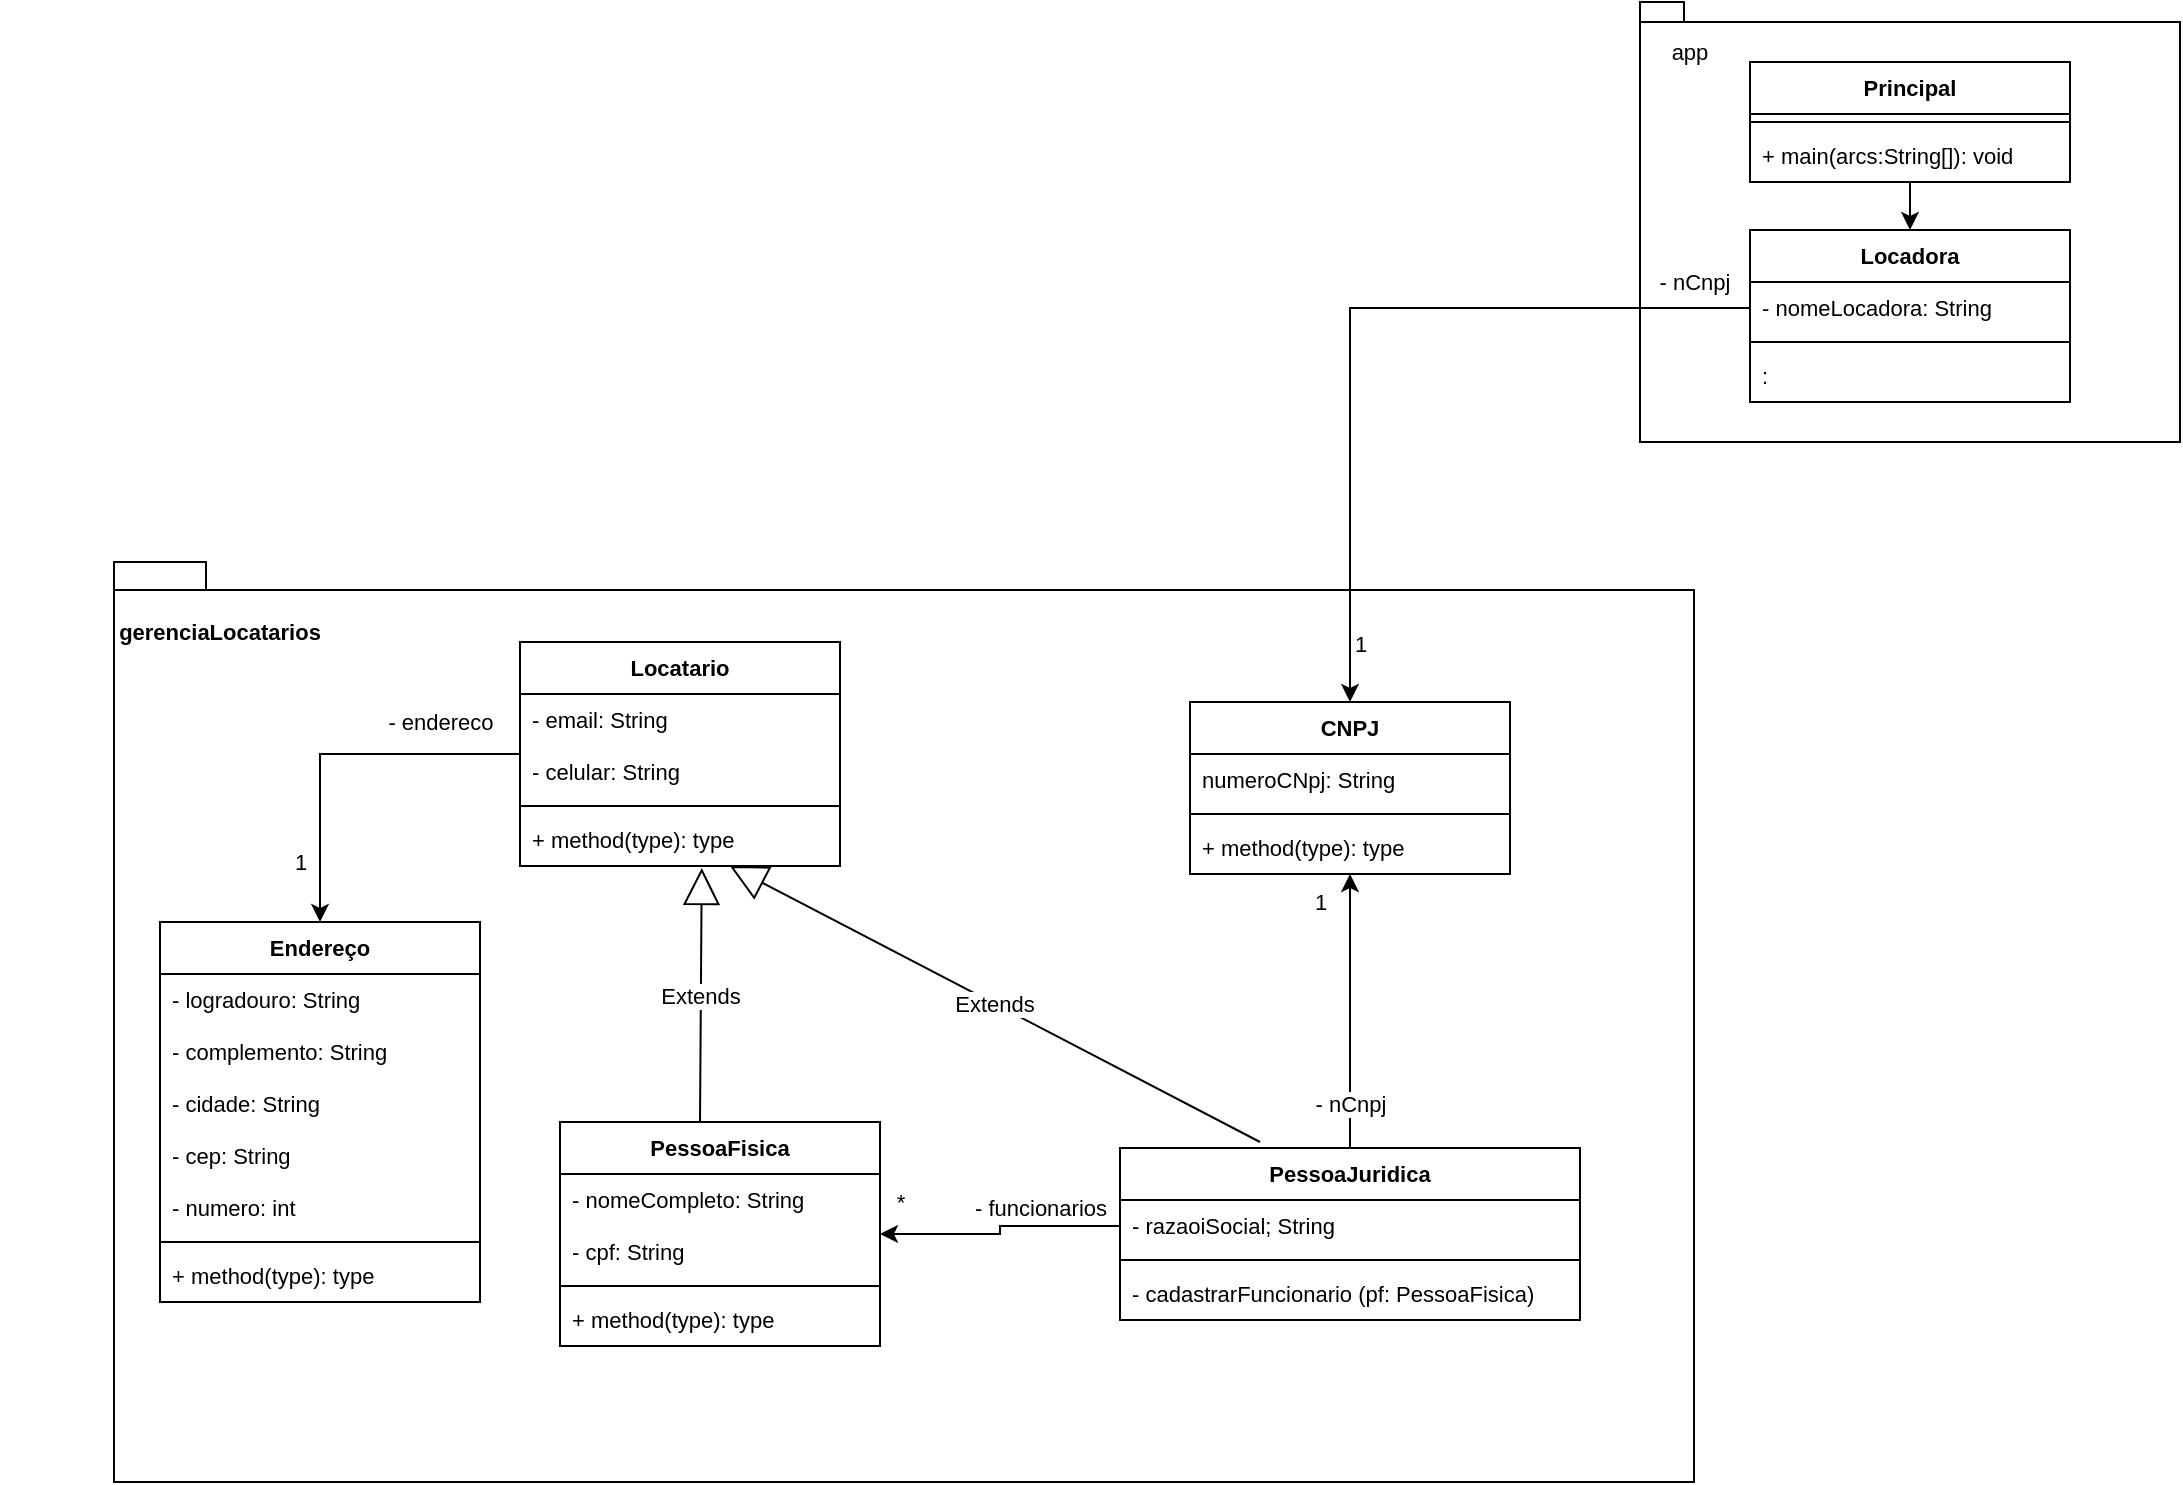 <mxfile version="16.6.4" type="device"><diagram id="C5RBs43oDa-KdzZeNtuy" name="Page-1"><mxGraphModel dx="1695" dy="1629" grid="1" gridSize="10" guides="1" tooltips="1" connect="1" arrows="1" fold="1" page="1" pageScale="1" pageWidth="827" pageHeight="1169" math="0" shadow="0"><root><mxCell id="WIyWlLk6GJQsqaUBKTNV-0"/><mxCell id="WIyWlLk6GJQsqaUBKTNV-1" parent="WIyWlLk6GJQsqaUBKTNV-0"/><mxCell id="60CtqYvr-XfovUEwotvY-2" value="" style="shape=folder;fontStyle=0;spacingTop=10;tabWidth=40;tabHeight=14;tabPosition=left;html=1;fontSize=11;" parent="WIyWlLk6GJQsqaUBKTNV-1" vertex="1"><mxGeometry x="37" y="80" width="790" height="460" as="geometry"/></mxCell><mxCell id="60CtqYvr-XfovUEwotvY-3" value="&lt;b&gt;gerenciaLocatarios&lt;/b&gt;" style="text;html=1;strokeColor=none;fillColor=none;align=center;verticalAlign=middle;whiteSpace=wrap;rounded=0;fontSize=11;" parent="WIyWlLk6GJQsqaUBKTNV-1" vertex="1"><mxGeometry x="-20" y="100" width="220" height="30" as="geometry"/></mxCell><mxCell id="wpkVDxF6oWRX6tYwEWCK-13" style="edgeStyle=orthogonalEdgeStyle;rounded=0;orthogonalLoop=1;jettySize=auto;html=1;fontSize=11;" parent="WIyWlLk6GJQsqaUBKTNV-1" source="60CtqYvr-XfovUEwotvY-4" target="wpkVDxF6oWRX6tYwEWCK-5" edge="1"><mxGeometry relative="1" as="geometry"/></mxCell><mxCell id="wpkVDxF6oWRX6tYwEWCK-14" value="- endereco" style="edgeLabel;html=1;align=center;verticalAlign=middle;resizable=0;points=[];fontSize=11;" parent="wpkVDxF6oWRX6tYwEWCK-13" vertex="1" connectable="0"><mxGeometry x="-0.696" relative="1" as="geometry"><mxPoint x="-12" y="-16" as="offset"/></mxGeometry></mxCell><mxCell id="wpkVDxF6oWRX6tYwEWCK-15" value="1" style="edgeLabel;html=1;align=center;verticalAlign=middle;resizable=0;points=[];fontSize=11;" parent="wpkVDxF6oWRX6tYwEWCK-13" vertex="1" connectable="0"><mxGeometry x="0.668" y="-3" relative="1" as="geometry"><mxPoint x="-7" as="offset"/></mxGeometry></mxCell><mxCell id="60CtqYvr-XfovUEwotvY-4" value="Locatario" style="swimlane;fontStyle=1;align=center;verticalAlign=top;childLayout=stackLayout;horizontal=1;startSize=26;horizontalStack=0;resizeParent=1;resizeParentMax=0;resizeLast=0;collapsible=1;marginBottom=0;fontSize=11;" parent="WIyWlLk6GJQsqaUBKTNV-1" vertex="1"><mxGeometry x="240" y="120" width="160" height="112" as="geometry"/></mxCell><mxCell id="60CtqYvr-XfovUEwotvY-5" value="- email: String" style="text;strokeColor=none;fillColor=none;align=left;verticalAlign=top;spacingLeft=4;spacingRight=4;overflow=hidden;rotatable=0;points=[[0,0.5],[1,0.5]];portConstraint=eastwest;fontSize=11;" parent="60CtqYvr-XfovUEwotvY-4" vertex="1"><mxGeometry y="26" width="160" height="26" as="geometry"/></mxCell><mxCell id="wpkVDxF6oWRX6tYwEWCK-0" value="- celular: String" style="text;strokeColor=none;fillColor=none;align=left;verticalAlign=top;spacingLeft=4;spacingRight=4;overflow=hidden;rotatable=0;points=[[0,0.5],[1,0.5]];portConstraint=eastwest;fontSize=11;" parent="60CtqYvr-XfovUEwotvY-4" vertex="1"><mxGeometry y="52" width="160" height="26" as="geometry"/></mxCell><mxCell id="60CtqYvr-XfovUEwotvY-6" value="" style="line;strokeWidth=1;fillColor=none;align=left;verticalAlign=middle;spacingTop=-1;spacingLeft=3;spacingRight=3;rotatable=0;labelPosition=right;points=[];portConstraint=eastwest;fontSize=11;" parent="60CtqYvr-XfovUEwotvY-4" vertex="1"><mxGeometry y="78" width="160" height="8" as="geometry"/></mxCell><mxCell id="60CtqYvr-XfovUEwotvY-7" value="+ method(type): type" style="text;strokeColor=none;fillColor=none;align=left;verticalAlign=top;spacingLeft=4;spacingRight=4;overflow=hidden;rotatable=0;points=[[0,0.5],[1,0.5]];portConstraint=eastwest;fontSize=11;" parent="60CtqYvr-XfovUEwotvY-4" vertex="1"><mxGeometry y="86" width="160" height="26" as="geometry"/></mxCell><mxCell id="wpkVDxF6oWRX6tYwEWCK-5" value="Endereço" style="swimlane;fontStyle=1;align=center;verticalAlign=top;childLayout=stackLayout;horizontal=1;startSize=26;horizontalStack=0;resizeParent=1;resizeParentMax=0;resizeLast=0;collapsible=1;marginBottom=0;fontSize=11;" parent="WIyWlLk6GJQsqaUBKTNV-1" vertex="1"><mxGeometry x="60" y="260" width="160" height="190" as="geometry"/></mxCell><mxCell id="wpkVDxF6oWRX6tYwEWCK-6" value="- logradouro: String" style="text;strokeColor=none;fillColor=none;align=left;verticalAlign=top;spacingLeft=4;spacingRight=4;overflow=hidden;rotatable=0;points=[[0,0.5],[1,0.5]];portConstraint=eastwest;fontSize=11;" parent="wpkVDxF6oWRX6tYwEWCK-5" vertex="1"><mxGeometry y="26" width="160" height="26" as="geometry"/></mxCell><mxCell id="wpkVDxF6oWRX6tYwEWCK-9" value="- complemento: String" style="text;strokeColor=none;fillColor=none;align=left;verticalAlign=top;spacingLeft=4;spacingRight=4;overflow=hidden;rotatable=0;points=[[0,0.5],[1,0.5]];portConstraint=eastwest;fontSize=11;" parent="wpkVDxF6oWRX6tYwEWCK-5" vertex="1"><mxGeometry y="52" width="160" height="26" as="geometry"/></mxCell><mxCell id="wpkVDxF6oWRX6tYwEWCK-10" value="- cidade: String" style="text;strokeColor=none;fillColor=none;align=left;verticalAlign=top;spacingLeft=4;spacingRight=4;overflow=hidden;rotatable=0;points=[[0,0.5],[1,0.5]];portConstraint=eastwest;fontSize=11;" parent="wpkVDxF6oWRX6tYwEWCK-5" vertex="1"><mxGeometry y="78" width="160" height="26" as="geometry"/></mxCell><mxCell id="wpkVDxF6oWRX6tYwEWCK-11" value="- cep: String" style="text;strokeColor=none;fillColor=none;align=left;verticalAlign=top;spacingLeft=4;spacingRight=4;overflow=hidden;rotatable=0;points=[[0,0.5],[1,0.5]];portConstraint=eastwest;fontSize=11;" parent="wpkVDxF6oWRX6tYwEWCK-5" vertex="1"><mxGeometry y="104" width="160" height="26" as="geometry"/></mxCell><mxCell id="wpkVDxF6oWRX6tYwEWCK-12" value="- numero: int" style="text;strokeColor=none;fillColor=none;align=left;verticalAlign=top;spacingLeft=4;spacingRight=4;overflow=hidden;rotatable=0;points=[[0,0.5],[1,0.5]];portConstraint=eastwest;fontSize=11;" parent="wpkVDxF6oWRX6tYwEWCK-5" vertex="1"><mxGeometry y="130" width="160" height="26" as="geometry"/></mxCell><mxCell id="wpkVDxF6oWRX6tYwEWCK-7" value="" style="line;strokeWidth=1;fillColor=none;align=left;verticalAlign=middle;spacingTop=-1;spacingLeft=3;spacingRight=3;rotatable=0;labelPosition=right;points=[];portConstraint=eastwest;fontSize=11;" parent="wpkVDxF6oWRX6tYwEWCK-5" vertex="1"><mxGeometry y="156" width="160" height="8" as="geometry"/></mxCell><mxCell id="wpkVDxF6oWRX6tYwEWCK-8" value="+ method(type): type" style="text;strokeColor=none;fillColor=none;align=left;verticalAlign=top;spacingLeft=4;spacingRight=4;overflow=hidden;rotatable=0;points=[[0,0.5],[1,0.5]];portConstraint=eastwest;fontSize=11;" parent="wpkVDxF6oWRX6tYwEWCK-5" vertex="1"><mxGeometry y="164" width="160" height="26" as="geometry"/></mxCell><mxCell id="wpkVDxF6oWRX6tYwEWCK-16" value="PessoaFisica" style="swimlane;fontStyle=1;align=center;verticalAlign=top;childLayout=stackLayout;horizontal=1;startSize=26;horizontalStack=0;resizeParent=1;resizeParentMax=0;resizeLast=0;collapsible=1;marginBottom=0;fontSize=11;" parent="WIyWlLk6GJQsqaUBKTNV-1" vertex="1"><mxGeometry x="260" y="360" width="160" height="112" as="geometry"/></mxCell><mxCell id="wpkVDxF6oWRX6tYwEWCK-39" value="Extends" style="endArrow=block;endSize=16;endFill=0;html=1;rounded=0;fontSize=11;entryX=0.568;entryY=1.038;entryDx=0;entryDy=0;entryPerimeter=0;" parent="wpkVDxF6oWRX6tYwEWCK-16" target="60CtqYvr-XfovUEwotvY-7" edge="1"><mxGeometry width="160" relative="1" as="geometry"><mxPoint x="70" as="sourcePoint"/><mxPoint x="150" y="-60" as="targetPoint"/></mxGeometry></mxCell><mxCell id="wpkVDxF6oWRX6tYwEWCK-17" value="- nomeCompleto: String" style="text;strokeColor=none;fillColor=none;align=left;verticalAlign=top;spacingLeft=4;spacingRight=4;overflow=hidden;rotatable=0;points=[[0,0.5],[1,0.5]];portConstraint=eastwest;fontSize=11;" parent="wpkVDxF6oWRX6tYwEWCK-16" vertex="1"><mxGeometry y="26" width="160" height="26" as="geometry"/></mxCell><mxCell id="wpkVDxF6oWRX6tYwEWCK-20" value="- cpf: String" style="text;strokeColor=none;fillColor=none;align=left;verticalAlign=top;spacingLeft=4;spacingRight=4;overflow=hidden;rotatable=0;points=[[0,0.5],[1,0.5]];portConstraint=eastwest;fontSize=11;" parent="wpkVDxF6oWRX6tYwEWCK-16" vertex="1"><mxGeometry y="52" width="160" height="26" as="geometry"/></mxCell><mxCell id="wpkVDxF6oWRX6tYwEWCK-18" value="" style="line;strokeWidth=1;fillColor=none;align=left;verticalAlign=middle;spacingTop=-1;spacingLeft=3;spacingRight=3;rotatable=0;labelPosition=right;points=[];portConstraint=eastwest;fontSize=11;" parent="wpkVDxF6oWRX6tYwEWCK-16" vertex="1"><mxGeometry y="78" width="160" height="8" as="geometry"/></mxCell><mxCell id="wpkVDxF6oWRX6tYwEWCK-19" value="+ method(type): type" style="text;strokeColor=none;fillColor=none;align=left;verticalAlign=top;spacingLeft=4;spacingRight=4;overflow=hidden;rotatable=0;points=[[0,0.5],[1,0.5]];portConstraint=eastwest;fontSize=11;" parent="wpkVDxF6oWRX6tYwEWCK-16" vertex="1"><mxGeometry y="86" width="160" height="26" as="geometry"/></mxCell><mxCell id="wpkVDxF6oWRX6tYwEWCK-65" style="edgeStyle=orthogonalEdgeStyle;rounded=0;orthogonalLoop=1;jettySize=auto;html=1;fontSize=11;" parent="WIyWlLk6GJQsqaUBKTNV-1" source="wpkVDxF6oWRX6tYwEWCK-21" target="wpkVDxF6oWRX6tYwEWCK-60" edge="1"><mxGeometry relative="1" as="geometry"><Array as="points"><mxPoint x="655" y="260"/><mxPoint x="655" y="260"/></Array></mxGeometry></mxCell><mxCell id="wpkVDxF6oWRX6tYwEWCK-66" value="- nCnpj" style="edgeLabel;html=1;align=center;verticalAlign=middle;resizable=0;points=[];fontSize=11;" parent="wpkVDxF6oWRX6tYwEWCK-65" vertex="1" connectable="0"><mxGeometry x="-0.673" relative="1" as="geometry"><mxPoint as="offset"/></mxGeometry></mxCell><mxCell id="wpkVDxF6oWRX6tYwEWCK-77" value="1" style="edgeLabel;html=1;align=center;verticalAlign=middle;resizable=0;points=[];fontSize=11;" parent="wpkVDxF6oWRX6tYwEWCK-65" vertex="1" connectable="0"><mxGeometry x="0.74" y="1" relative="1" as="geometry"><mxPoint x="-14" y="-4" as="offset"/></mxGeometry></mxCell><mxCell id="wpkVDxF6oWRX6tYwEWCK-21" value="PessoaJuridica" style="swimlane;fontStyle=1;align=center;verticalAlign=top;childLayout=stackLayout;horizontal=1;startSize=26;horizontalStack=0;resizeParent=1;resizeParentMax=0;resizeLast=0;collapsible=1;marginBottom=0;fontSize=11;" parent="WIyWlLk6GJQsqaUBKTNV-1" vertex="1"><mxGeometry x="540" y="373" width="230" height="86" as="geometry"/></mxCell><mxCell id="wpkVDxF6oWRX6tYwEWCK-22" value="- razaoiSocial; String" style="text;strokeColor=none;fillColor=none;align=left;verticalAlign=top;spacingLeft=4;spacingRight=4;overflow=hidden;rotatable=0;points=[[0,0.5],[1,0.5]];portConstraint=eastwest;fontSize=11;" parent="wpkVDxF6oWRX6tYwEWCK-21" vertex="1"><mxGeometry y="26" width="230" height="26" as="geometry"/></mxCell><mxCell id="wpkVDxF6oWRX6tYwEWCK-23" value="" style="line;strokeWidth=1;fillColor=none;align=left;verticalAlign=middle;spacingTop=-1;spacingLeft=3;spacingRight=3;rotatable=0;labelPosition=right;points=[];portConstraint=eastwest;fontSize=11;" parent="wpkVDxF6oWRX6tYwEWCK-21" vertex="1"><mxGeometry y="52" width="230" height="8" as="geometry"/></mxCell><mxCell id="wpkVDxF6oWRX6tYwEWCK-24" value="- cadastrarFuncionario (pf: PessoaFisica)" style="text;strokeColor=none;fillColor=none;align=left;verticalAlign=top;spacingLeft=4;spacingRight=4;overflow=hidden;rotatable=0;points=[[0,0.5],[1,0.5]];portConstraint=eastwest;fontSize=11;" parent="wpkVDxF6oWRX6tYwEWCK-21" vertex="1"><mxGeometry y="60" width="230" height="26" as="geometry"/></mxCell><mxCell id="wpkVDxF6oWRX6tYwEWCK-38" value="Extends" style="endArrow=block;endSize=16;endFill=0;html=1;rounded=0;fontSize=11;" parent="wpkVDxF6oWRX6tYwEWCK-21" target="60CtqYvr-XfovUEwotvY-7" edge="1"><mxGeometry width="160" relative="1" as="geometry"><mxPoint x="70" y="-3" as="sourcePoint"/><mxPoint x="230" y="-3" as="targetPoint"/></mxGeometry></mxCell><mxCell id="wpkVDxF6oWRX6tYwEWCK-46" value="" style="shape=folder;fontStyle=1;spacingTop=10;tabWidth=10;tabHeight=10;tabPosition=left;html=1;fontSize=11;" parent="WIyWlLk6GJQsqaUBKTNV-1" vertex="1"><mxGeometry x="800" y="-200" width="270" height="220" as="geometry"/></mxCell><mxCell id="wpkVDxF6oWRX6tYwEWCK-81" style="edgeStyle=orthogonalEdgeStyle;rounded=0;orthogonalLoop=1;jettySize=auto;html=1;fontSize=11;" parent="WIyWlLk6GJQsqaUBKTNV-1" source="wpkVDxF6oWRX6tYwEWCK-49" target="wpkVDxF6oWRX6tYwEWCK-56" edge="1"><mxGeometry relative="1" as="geometry"/></mxCell><mxCell id="wpkVDxF6oWRX6tYwEWCK-49" value="Principal" style="swimlane;fontStyle=1;align=center;verticalAlign=top;childLayout=stackLayout;horizontal=1;startSize=26;horizontalStack=0;resizeParent=1;resizeParentMax=0;resizeLast=0;collapsible=1;marginBottom=0;fontSize=11;" parent="WIyWlLk6GJQsqaUBKTNV-1" vertex="1"><mxGeometry x="855" y="-170" width="160" height="60" as="geometry"/></mxCell><mxCell id="wpkVDxF6oWRX6tYwEWCK-51" value="" style="line;strokeWidth=1;fillColor=none;align=left;verticalAlign=middle;spacingTop=-1;spacingLeft=3;spacingRight=3;rotatable=0;labelPosition=right;points=[];portConstraint=eastwest;fontSize=11;" parent="wpkVDxF6oWRX6tYwEWCK-49" vertex="1"><mxGeometry y="26" width="160" height="8" as="geometry"/></mxCell><mxCell id="wpkVDxF6oWRX6tYwEWCK-52" value="+ main(arcs:String[]): void" style="text;strokeColor=none;fillColor=none;align=left;verticalAlign=top;spacingLeft=4;spacingRight=4;overflow=hidden;rotatable=0;points=[[0,0.5],[1,0.5]];portConstraint=eastwest;fontSize=11;" parent="wpkVDxF6oWRX6tYwEWCK-49" vertex="1"><mxGeometry y="34" width="160" height="26" as="geometry"/></mxCell><mxCell id="wpkVDxF6oWRX6tYwEWCK-55" value="app" style="text;html=1;strokeColor=none;fillColor=none;align=center;verticalAlign=middle;whiteSpace=wrap;rounded=0;fontSize=11;" parent="WIyWlLk6GJQsqaUBKTNV-1" vertex="1"><mxGeometry x="795" y="-190" width="60" height="30" as="geometry"/></mxCell><mxCell id="wpkVDxF6oWRX6tYwEWCK-56" value="Locadora" style="swimlane;fontStyle=1;align=center;verticalAlign=top;childLayout=stackLayout;horizontal=1;startSize=26;horizontalStack=0;resizeParent=1;resizeParentMax=0;resizeLast=0;collapsible=1;marginBottom=0;fontSize=11;" parent="WIyWlLk6GJQsqaUBKTNV-1" vertex="1"><mxGeometry x="855" y="-86" width="160" height="86" as="geometry"/></mxCell><mxCell id="wpkVDxF6oWRX6tYwEWCK-57" value="- nomeLocadora: String" style="text;strokeColor=none;fillColor=none;align=left;verticalAlign=top;spacingLeft=4;spacingRight=4;overflow=hidden;rotatable=0;points=[[0,0.5],[1,0.5]];portConstraint=eastwest;fontSize=11;" parent="wpkVDxF6oWRX6tYwEWCK-56" vertex="1"><mxGeometry y="26" width="160" height="26" as="geometry"/></mxCell><mxCell id="wpkVDxF6oWRX6tYwEWCK-58" value="" style="line;strokeWidth=1;fillColor=none;align=left;verticalAlign=middle;spacingTop=-1;spacingLeft=3;spacingRight=3;rotatable=0;labelPosition=right;points=[];portConstraint=eastwest;fontSize=11;" parent="wpkVDxF6oWRX6tYwEWCK-56" vertex="1"><mxGeometry y="52" width="160" height="8" as="geometry"/></mxCell><mxCell id="wpkVDxF6oWRX6tYwEWCK-59" value=": " style="text;strokeColor=none;fillColor=none;align=left;verticalAlign=top;spacingLeft=4;spacingRight=4;overflow=hidden;rotatable=0;points=[[0,0.5],[1,0.5]];portConstraint=eastwest;fontSize=11;" parent="wpkVDxF6oWRX6tYwEWCK-56" vertex="1"><mxGeometry y="60" width="160" height="26" as="geometry"/></mxCell><mxCell id="wpkVDxF6oWRX6tYwEWCK-60" value="CNPJ" style="swimlane;fontStyle=1;align=center;verticalAlign=top;childLayout=stackLayout;horizontal=1;startSize=26;horizontalStack=0;resizeParent=1;resizeParentMax=0;resizeLast=0;collapsible=1;marginBottom=0;fontSize=11;" parent="WIyWlLk6GJQsqaUBKTNV-1" vertex="1"><mxGeometry x="575" y="150" width="160" height="86" as="geometry"/></mxCell><mxCell id="wpkVDxF6oWRX6tYwEWCK-61" value="numeroCNpj: String" style="text;strokeColor=none;fillColor=none;align=left;verticalAlign=top;spacingLeft=4;spacingRight=4;overflow=hidden;rotatable=0;points=[[0,0.5],[1,0.5]];portConstraint=eastwest;fontSize=11;" parent="wpkVDxF6oWRX6tYwEWCK-60" vertex="1"><mxGeometry y="26" width="160" height="26" as="geometry"/></mxCell><mxCell id="wpkVDxF6oWRX6tYwEWCK-62" value="" style="line;strokeWidth=1;fillColor=none;align=left;verticalAlign=middle;spacingTop=-1;spacingLeft=3;spacingRight=3;rotatable=0;labelPosition=right;points=[];portConstraint=eastwest;fontSize=11;" parent="wpkVDxF6oWRX6tYwEWCK-60" vertex="1"><mxGeometry y="52" width="160" height="8" as="geometry"/></mxCell><mxCell id="wpkVDxF6oWRX6tYwEWCK-63" value="+ method(type): type" style="text;strokeColor=none;fillColor=none;align=left;verticalAlign=top;spacingLeft=4;spacingRight=4;overflow=hidden;rotatable=0;points=[[0,0.5],[1,0.5]];portConstraint=eastwest;fontSize=11;" parent="wpkVDxF6oWRX6tYwEWCK-60" vertex="1"><mxGeometry y="60" width="160" height="26" as="geometry"/></mxCell><mxCell id="wpkVDxF6oWRX6tYwEWCK-72" style="edgeStyle=orthogonalEdgeStyle;rounded=0;orthogonalLoop=1;jettySize=auto;html=1;fontSize=11;" parent="WIyWlLk6GJQsqaUBKTNV-1" source="wpkVDxF6oWRX6tYwEWCK-22" target="wpkVDxF6oWRX6tYwEWCK-16" edge="1"><mxGeometry relative="1" as="geometry"/></mxCell><mxCell id="wpkVDxF6oWRX6tYwEWCK-73" value="- funcionarios" style="edgeLabel;html=1;align=center;verticalAlign=middle;resizable=0;points=[];fontSize=11;" parent="wpkVDxF6oWRX6tYwEWCK-72" vertex="1" connectable="0"><mxGeometry x="-0.646" relative="1" as="geometry"><mxPoint x="-18" y="-9" as="offset"/></mxGeometry></mxCell><mxCell id="wpkVDxF6oWRX6tYwEWCK-76" value="*" style="edgeLabel;html=1;align=center;verticalAlign=middle;resizable=0;points=[];fontSize=11;" parent="wpkVDxF6oWRX6tYwEWCK-72" vertex="1" connectable="0"><mxGeometry x="0.742" y="-2" relative="1" as="geometry"><mxPoint x="-6" y="-14" as="offset"/></mxGeometry></mxCell><mxCell id="wpkVDxF6oWRX6tYwEWCK-78" style="edgeStyle=orthogonalEdgeStyle;rounded=0;orthogonalLoop=1;jettySize=auto;html=1;fontSize=11;" parent="WIyWlLk6GJQsqaUBKTNV-1" source="wpkVDxF6oWRX6tYwEWCK-57" target="wpkVDxF6oWRX6tYwEWCK-60" edge="1"><mxGeometry relative="1" as="geometry"/></mxCell><mxCell id="wpkVDxF6oWRX6tYwEWCK-79" value="- nCnpj" style="edgeLabel;html=1;align=center;verticalAlign=middle;resizable=0;points=[];fontSize=11;" parent="wpkVDxF6oWRX6tYwEWCK-78" vertex="1" connectable="0"><mxGeometry x="-0.872" y="-1" relative="1" as="geometry"><mxPoint x="-3" y="-12" as="offset"/></mxGeometry></mxCell><mxCell id="wpkVDxF6oWRX6tYwEWCK-80" value="1" style="edgeLabel;html=1;align=center;verticalAlign=middle;resizable=0;points=[];fontSize=11;" parent="wpkVDxF6oWRX6tYwEWCK-78" vertex="1" connectable="0"><mxGeometry x="0.829" y="1" relative="1" as="geometry"><mxPoint x="4" y="5" as="offset"/></mxGeometry></mxCell></root></mxGraphModel></diagram></mxfile>